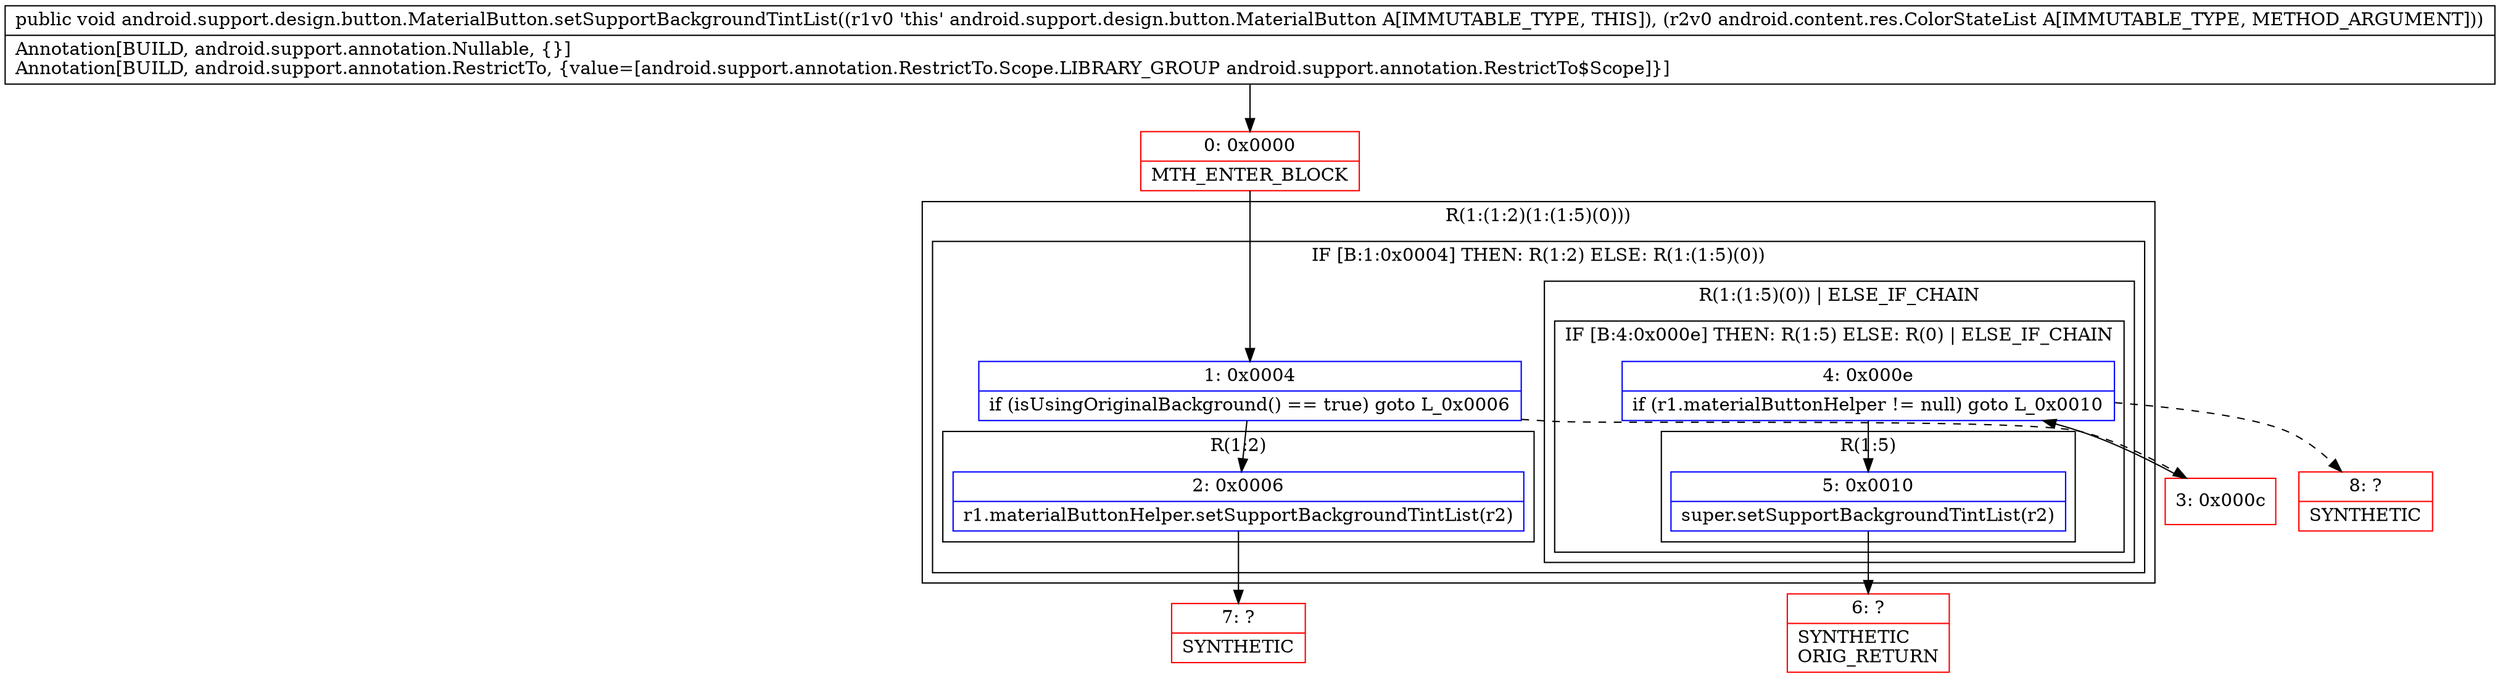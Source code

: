 digraph "CFG forandroid.support.design.button.MaterialButton.setSupportBackgroundTintList(Landroid\/content\/res\/ColorStateList;)V" {
subgraph cluster_Region_1899726883 {
label = "R(1:(1:2)(1:(1:5)(0)))";
node [shape=record,color=blue];
subgraph cluster_IfRegion_787393036 {
label = "IF [B:1:0x0004] THEN: R(1:2) ELSE: R(1:(1:5)(0))";
node [shape=record,color=blue];
Node_1 [shape=record,label="{1\:\ 0x0004|if (isUsingOriginalBackground() == true) goto L_0x0006\l}"];
subgraph cluster_Region_101310707 {
label = "R(1:2)";
node [shape=record,color=blue];
Node_2 [shape=record,label="{2\:\ 0x0006|r1.materialButtonHelper.setSupportBackgroundTintList(r2)\l}"];
}
subgraph cluster_Region_2000520695 {
label = "R(1:(1:5)(0)) | ELSE_IF_CHAIN\l";
node [shape=record,color=blue];
subgraph cluster_IfRegion_1516925347 {
label = "IF [B:4:0x000e] THEN: R(1:5) ELSE: R(0) | ELSE_IF_CHAIN\l";
node [shape=record,color=blue];
Node_4 [shape=record,label="{4\:\ 0x000e|if (r1.materialButtonHelper != null) goto L_0x0010\l}"];
subgraph cluster_Region_26156584 {
label = "R(1:5)";
node [shape=record,color=blue];
Node_5 [shape=record,label="{5\:\ 0x0010|super.setSupportBackgroundTintList(r2)\l}"];
}
subgraph cluster_Region_1212709010 {
label = "R(0)";
node [shape=record,color=blue];
}
}
}
}
}
Node_0 [shape=record,color=red,label="{0\:\ 0x0000|MTH_ENTER_BLOCK\l}"];
Node_3 [shape=record,color=red,label="{3\:\ 0x000c}"];
Node_6 [shape=record,color=red,label="{6\:\ ?|SYNTHETIC\lORIG_RETURN\l}"];
Node_7 [shape=record,color=red,label="{7\:\ ?|SYNTHETIC\l}"];
Node_8 [shape=record,color=red,label="{8\:\ ?|SYNTHETIC\l}"];
MethodNode[shape=record,label="{public void android.support.design.button.MaterialButton.setSupportBackgroundTintList((r1v0 'this' android.support.design.button.MaterialButton A[IMMUTABLE_TYPE, THIS]), (r2v0 android.content.res.ColorStateList A[IMMUTABLE_TYPE, METHOD_ARGUMENT]))  | Annotation[BUILD, android.support.annotation.Nullable, \{\}]\lAnnotation[BUILD, android.support.annotation.RestrictTo, \{value=[android.support.annotation.RestrictTo.Scope.LIBRARY_GROUP android.support.annotation.RestrictTo$Scope]\}]\l}"];
MethodNode -> Node_0;
Node_1 -> Node_2;
Node_1 -> Node_3[style=dashed];
Node_2 -> Node_7;
Node_4 -> Node_5;
Node_4 -> Node_8[style=dashed];
Node_5 -> Node_6;
Node_0 -> Node_1;
Node_3 -> Node_4;
}

